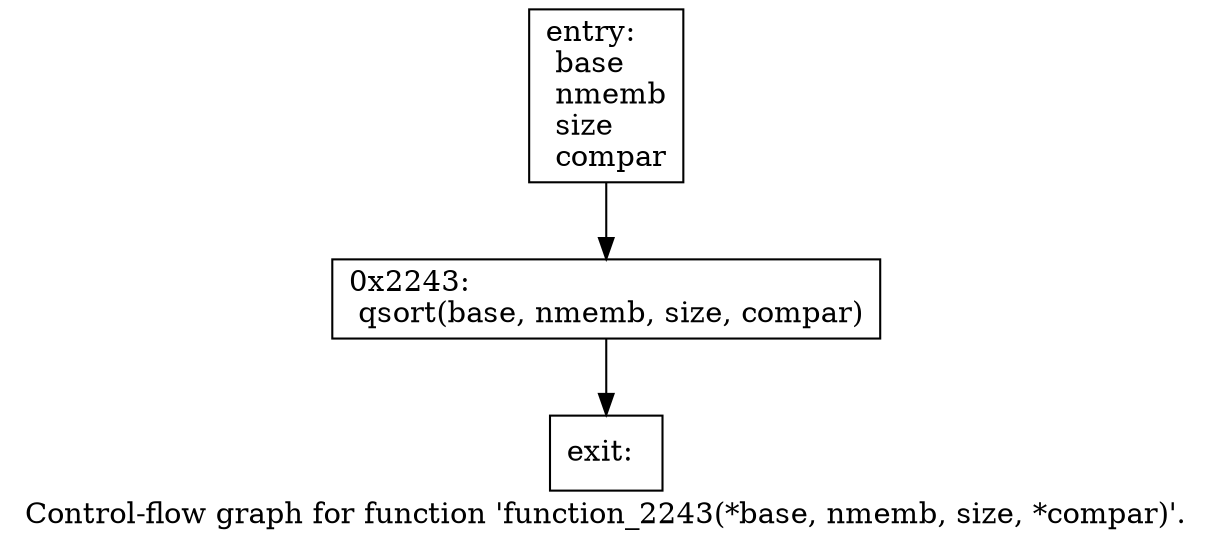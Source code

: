 digraph "Control-flow graph for function 'function_2243(*base, nmemb, size, *compar)'." {
  label="Control-flow graph for function 'function_2243(*base, nmemb, size, *compar)'.";
  node [shape=record];

  Node07C7DAC8 [label="{entry:\l  base\l  nmemb\l  size\l  compar\l}"];
  Node07C7DAC8 -> Node07C7DB10;
  Node07C7DB10 [label="{0x2243:\l  qsort(base, nmemb, size, compar)\l}"];
  Node07C7DB10 -> Node07C7DBE8;
  Node07C7DBE8 [label="{exit:\l}"];

}
